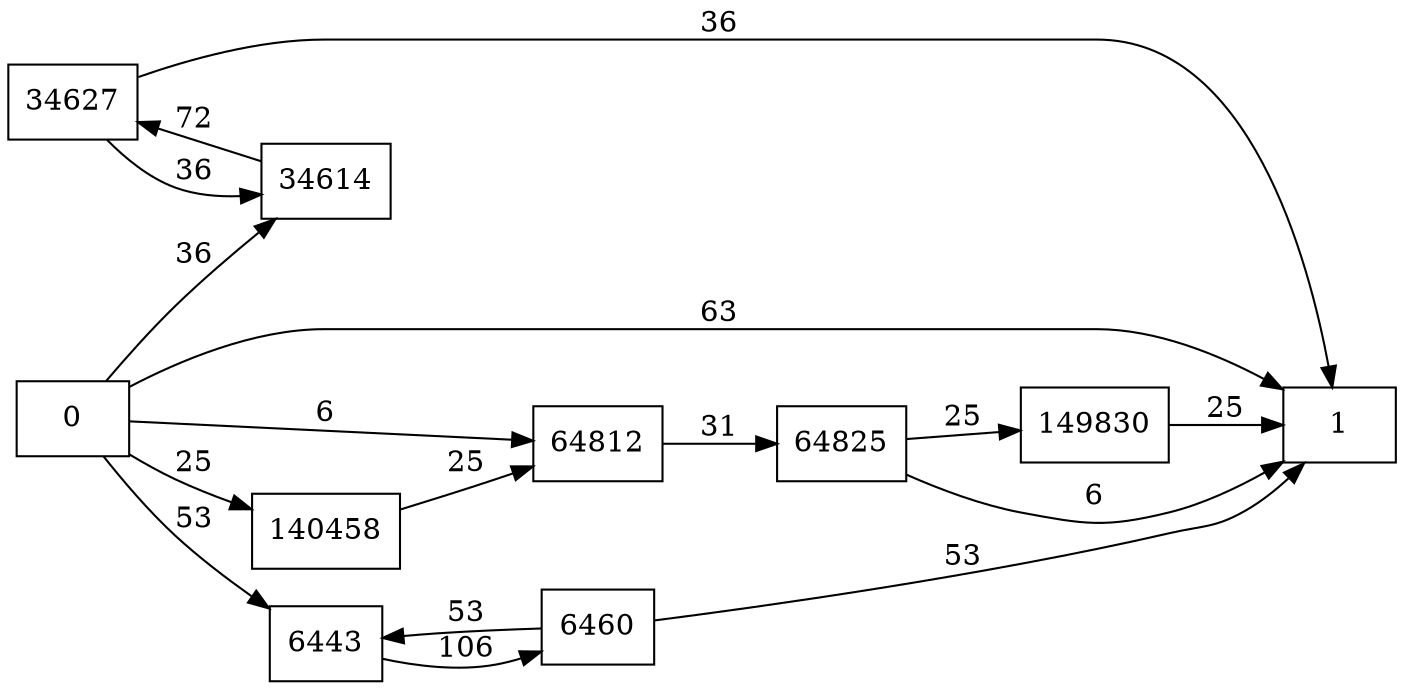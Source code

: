 digraph {
	graph [rankdir=LR]
	node [shape=rectangle]
	6443 -> 6460 [label=106]
	6460 -> 6443 [label=53]
	6460 -> 1 [label=53]
	34614 -> 34627 [label=72]
	34627 -> 34614 [label=36]
	34627 -> 1 [label=36]
	64812 -> 64825 [label=31]
	64825 -> 1 [label=6]
	64825 -> 149830 [label=25]
	140458 -> 64812 [label=25]
	149830 -> 1 [label=25]
	0 -> 6443 [label=53]
	0 -> 34614 [label=36]
	0 -> 64812 [label=6]
	0 -> 1 [label=63]
	0 -> 140458 [label=25]
}
